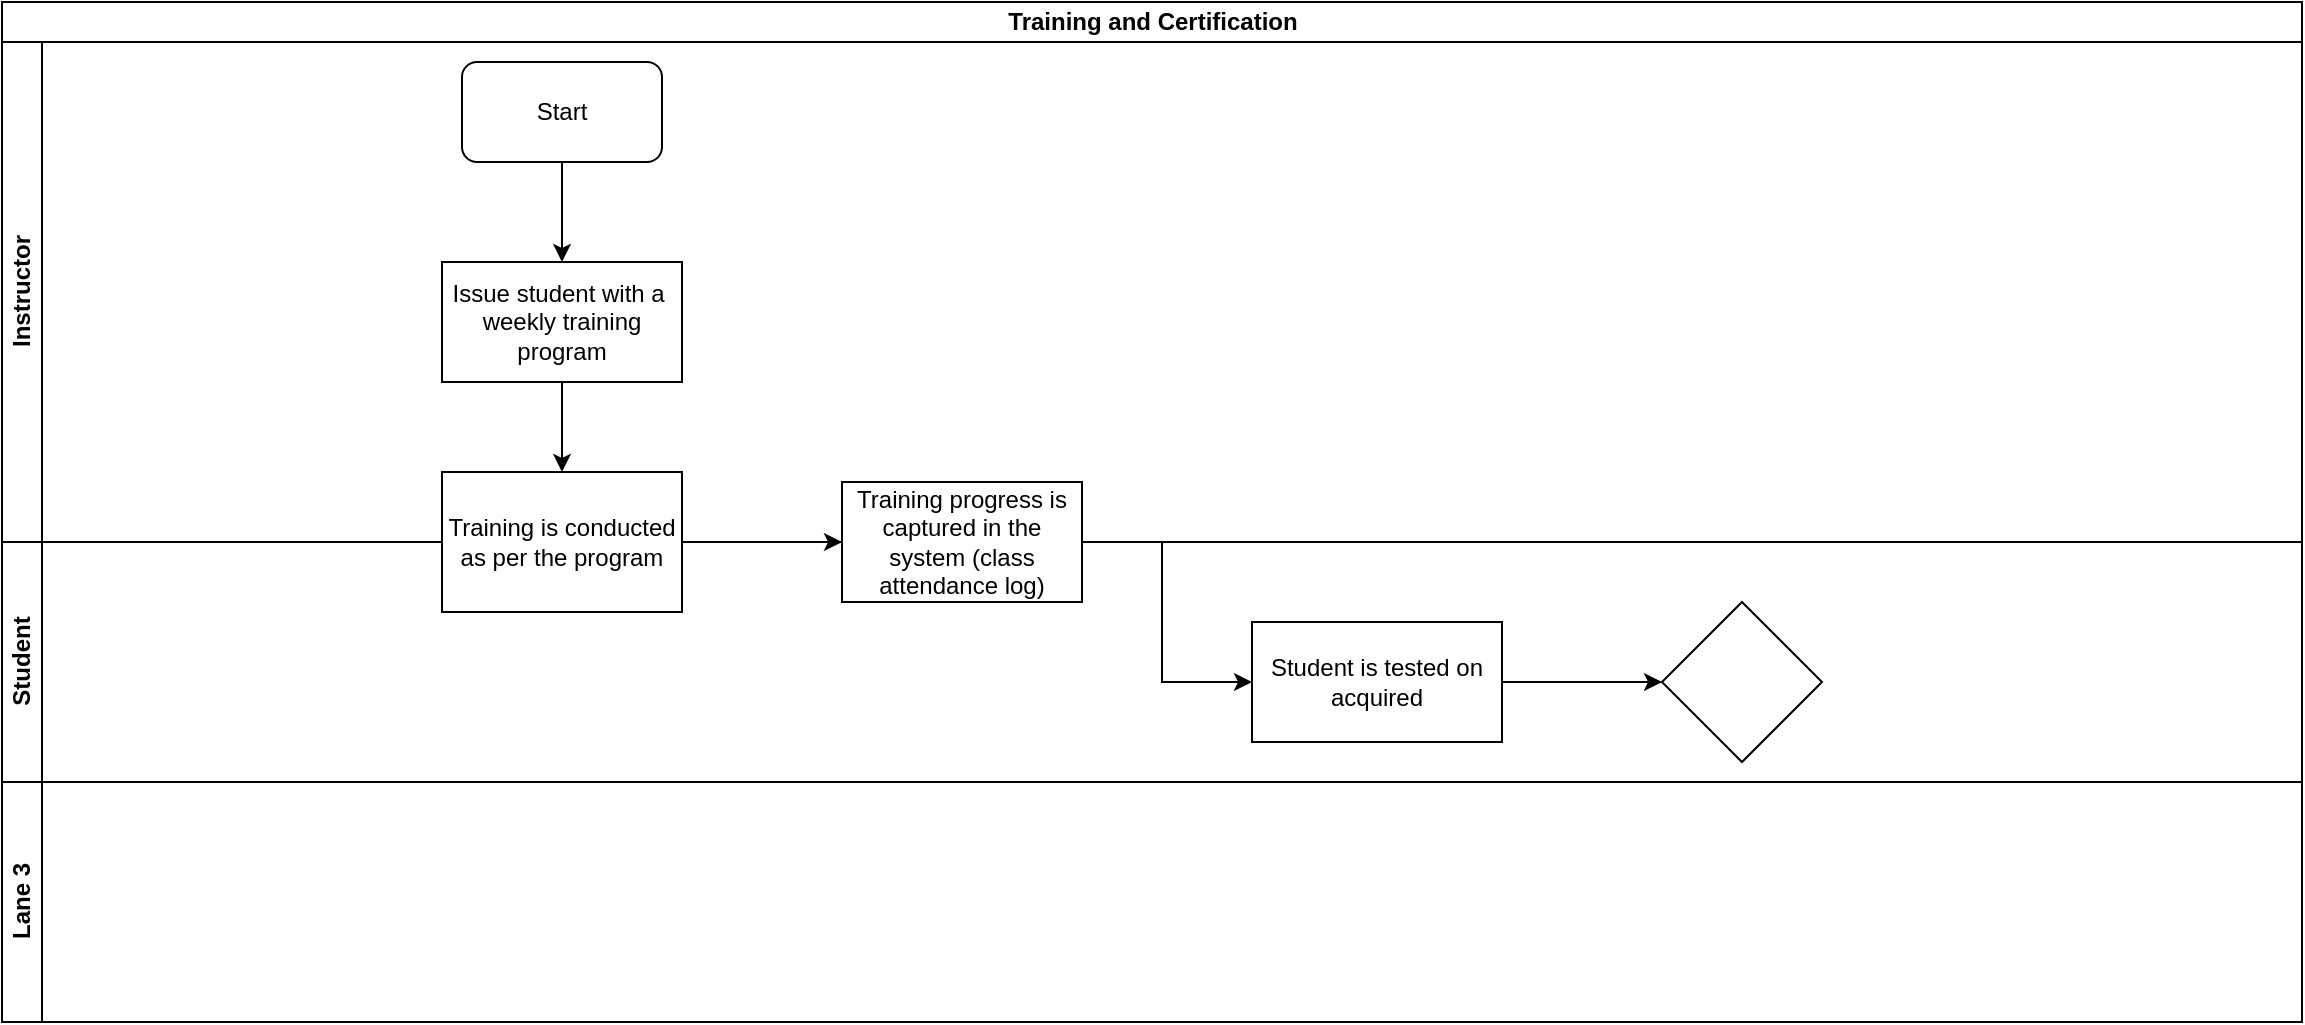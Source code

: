 <mxfile version="13.10.5" type="github">
  <diagram id="uGPZgziH7StoF2qraDm7" name="Page-1">
    <mxGraphModel dx="1038" dy="547" grid="1" gridSize="10" guides="1" tooltips="1" connect="1" arrows="1" fold="1" page="1" pageScale="1" pageWidth="1169" pageHeight="827" math="0" shadow="0">
      <root>
        <mxCell id="0" />
        <mxCell id="1" parent="0" />
        <mxCell id="TOX-AXd9uwdbG_oPJI73-1" value="Training and Certification" style="swimlane;html=1;childLayout=stackLayout;resizeParent=1;resizeParentMax=0;horizontal=1;startSize=20;horizontalStack=0;" vertex="1" parent="1">
          <mxGeometry x="10" y="10" width="1150" height="510" as="geometry" />
        </mxCell>
        <mxCell id="TOX-AXd9uwdbG_oPJI73-2" value="Instructor" style="swimlane;html=1;startSize=20;horizontal=0;" vertex="1" parent="TOX-AXd9uwdbG_oPJI73-1">
          <mxGeometry y="20" width="1150" height="250" as="geometry" />
        </mxCell>
        <mxCell id="TOX-AXd9uwdbG_oPJI73-5" value="Start" style="rounded=1;whiteSpace=wrap;html=1;" vertex="1" parent="TOX-AXd9uwdbG_oPJI73-2">
          <mxGeometry x="230" y="10" width="100" height="50" as="geometry" />
        </mxCell>
        <mxCell id="TOX-AXd9uwdbG_oPJI73-8" value="Issue student with a&amp;nbsp; weekly training program" style="rounded=0;whiteSpace=wrap;html=1;" vertex="1" parent="TOX-AXd9uwdbG_oPJI73-2">
          <mxGeometry x="220" y="110" width="120" height="60" as="geometry" />
        </mxCell>
        <mxCell id="TOX-AXd9uwdbG_oPJI73-7" value="" style="edgeStyle=orthogonalEdgeStyle;rounded=0;orthogonalLoop=1;jettySize=auto;html=1;entryX=0.5;entryY=0;entryDx=0;entryDy=0;" edge="1" parent="TOX-AXd9uwdbG_oPJI73-2" source="TOX-AXd9uwdbG_oPJI73-5" target="TOX-AXd9uwdbG_oPJI73-8">
          <mxGeometry relative="1" as="geometry">
            <mxPoint x="280" y="135" as="targetPoint" />
          </mxGeometry>
        </mxCell>
        <mxCell id="TOX-AXd9uwdbG_oPJI73-3" value="Student" style="swimlane;html=1;startSize=20;horizontal=0;" vertex="1" parent="TOX-AXd9uwdbG_oPJI73-1">
          <mxGeometry y="270" width="1150" height="120" as="geometry" />
        </mxCell>
        <mxCell id="TOX-AXd9uwdbG_oPJI73-9" value="Training is conducted as per the program" style="whiteSpace=wrap;html=1;rounded=0;" vertex="1" parent="TOX-AXd9uwdbG_oPJI73-3">
          <mxGeometry x="220" y="-35" width="120" height="70" as="geometry" />
        </mxCell>
        <mxCell id="TOX-AXd9uwdbG_oPJI73-13" value="Student is tested on acquired" style="whiteSpace=wrap;html=1;rounded=0;" vertex="1" parent="TOX-AXd9uwdbG_oPJI73-3">
          <mxGeometry x="625" y="40" width="125" height="60" as="geometry" />
        </mxCell>
        <mxCell id="TOX-AXd9uwdbG_oPJI73-15" value="" style="rhombus;whiteSpace=wrap;html=1;rounded=0;" vertex="1" parent="TOX-AXd9uwdbG_oPJI73-3">
          <mxGeometry x="830" y="30" width="80" height="80" as="geometry" />
        </mxCell>
        <mxCell id="TOX-AXd9uwdbG_oPJI73-16" value="" style="edgeStyle=orthogonalEdgeStyle;rounded=0;orthogonalLoop=1;jettySize=auto;html=1;" edge="1" parent="TOX-AXd9uwdbG_oPJI73-3" source="TOX-AXd9uwdbG_oPJI73-13" target="TOX-AXd9uwdbG_oPJI73-15">
          <mxGeometry relative="1" as="geometry" />
        </mxCell>
        <mxCell id="TOX-AXd9uwdbG_oPJI73-4" value="Lane 3" style="swimlane;html=1;startSize=20;horizontal=0;" vertex="1" parent="TOX-AXd9uwdbG_oPJI73-1">
          <mxGeometry y="390" width="1150" height="120" as="geometry" />
        </mxCell>
        <mxCell id="TOX-AXd9uwdbG_oPJI73-10" value="" style="edgeStyle=orthogonalEdgeStyle;rounded=0;orthogonalLoop=1;jettySize=auto;html=1;" edge="1" parent="TOX-AXd9uwdbG_oPJI73-1" source="TOX-AXd9uwdbG_oPJI73-8" target="TOX-AXd9uwdbG_oPJI73-9">
          <mxGeometry relative="1" as="geometry" />
        </mxCell>
        <mxCell id="TOX-AXd9uwdbG_oPJI73-11" value="Training progress is captured in the system (class attendance log)" style="whiteSpace=wrap;html=1;rounded=0;" vertex="1" parent="1">
          <mxGeometry x="430" y="250" width="120" height="60" as="geometry" />
        </mxCell>
        <mxCell id="TOX-AXd9uwdbG_oPJI73-12" value="" style="edgeStyle=orthogonalEdgeStyle;rounded=0;orthogonalLoop=1;jettySize=auto;html=1;" edge="1" parent="1" source="TOX-AXd9uwdbG_oPJI73-9" target="TOX-AXd9uwdbG_oPJI73-11">
          <mxGeometry relative="1" as="geometry" />
        </mxCell>
        <mxCell id="TOX-AXd9uwdbG_oPJI73-14" value="" style="edgeStyle=orthogonalEdgeStyle;rounded=0;orthogonalLoop=1;jettySize=auto;html=1;exitX=1;exitY=0.5;exitDx=0;exitDy=0;" edge="1" parent="1" source="TOX-AXd9uwdbG_oPJI73-11" target="TOX-AXd9uwdbG_oPJI73-13">
          <mxGeometry relative="1" as="geometry">
            <mxPoint x="490" y="390" as="sourcePoint" />
            <Array as="points">
              <mxPoint x="590" y="280" />
              <mxPoint x="590" y="350" />
            </Array>
          </mxGeometry>
        </mxCell>
      </root>
    </mxGraphModel>
  </diagram>
</mxfile>
